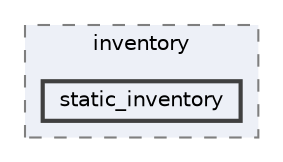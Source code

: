 digraph "include/gamekit/systems/inventory/static_inventory"
{
 // LATEX_PDF_SIZE
  bgcolor="transparent";
  edge [fontname=Helvetica,fontsize=10,labelfontname=Helvetica,labelfontsize=10];
  node [fontname=Helvetica,fontsize=10,shape=box,height=0.2,width=0.4];
  compound=true
  subgraph clusterdir_a8df474c10912ec33c14c38f1f023ff4 {
    graph [ bgcolor="#edf0f7", pencolor="grey50", label="inventory", fontname=Helvetica,fontsize=10 style="filled,dashed", URL="dir_a8df474c10912ec33c14c38f1f023ff4.html",tooltip=""]
  dir_cc44dcbbaab40f6a2e072b76bd736499 [label="static_inventory", fillcolor="#edf0f7", color="grey25", style="filled,bold", URL="dir_cc44dcbbaab40f6a2e072b76bd736499.html",tooltip=""];
  }
}

